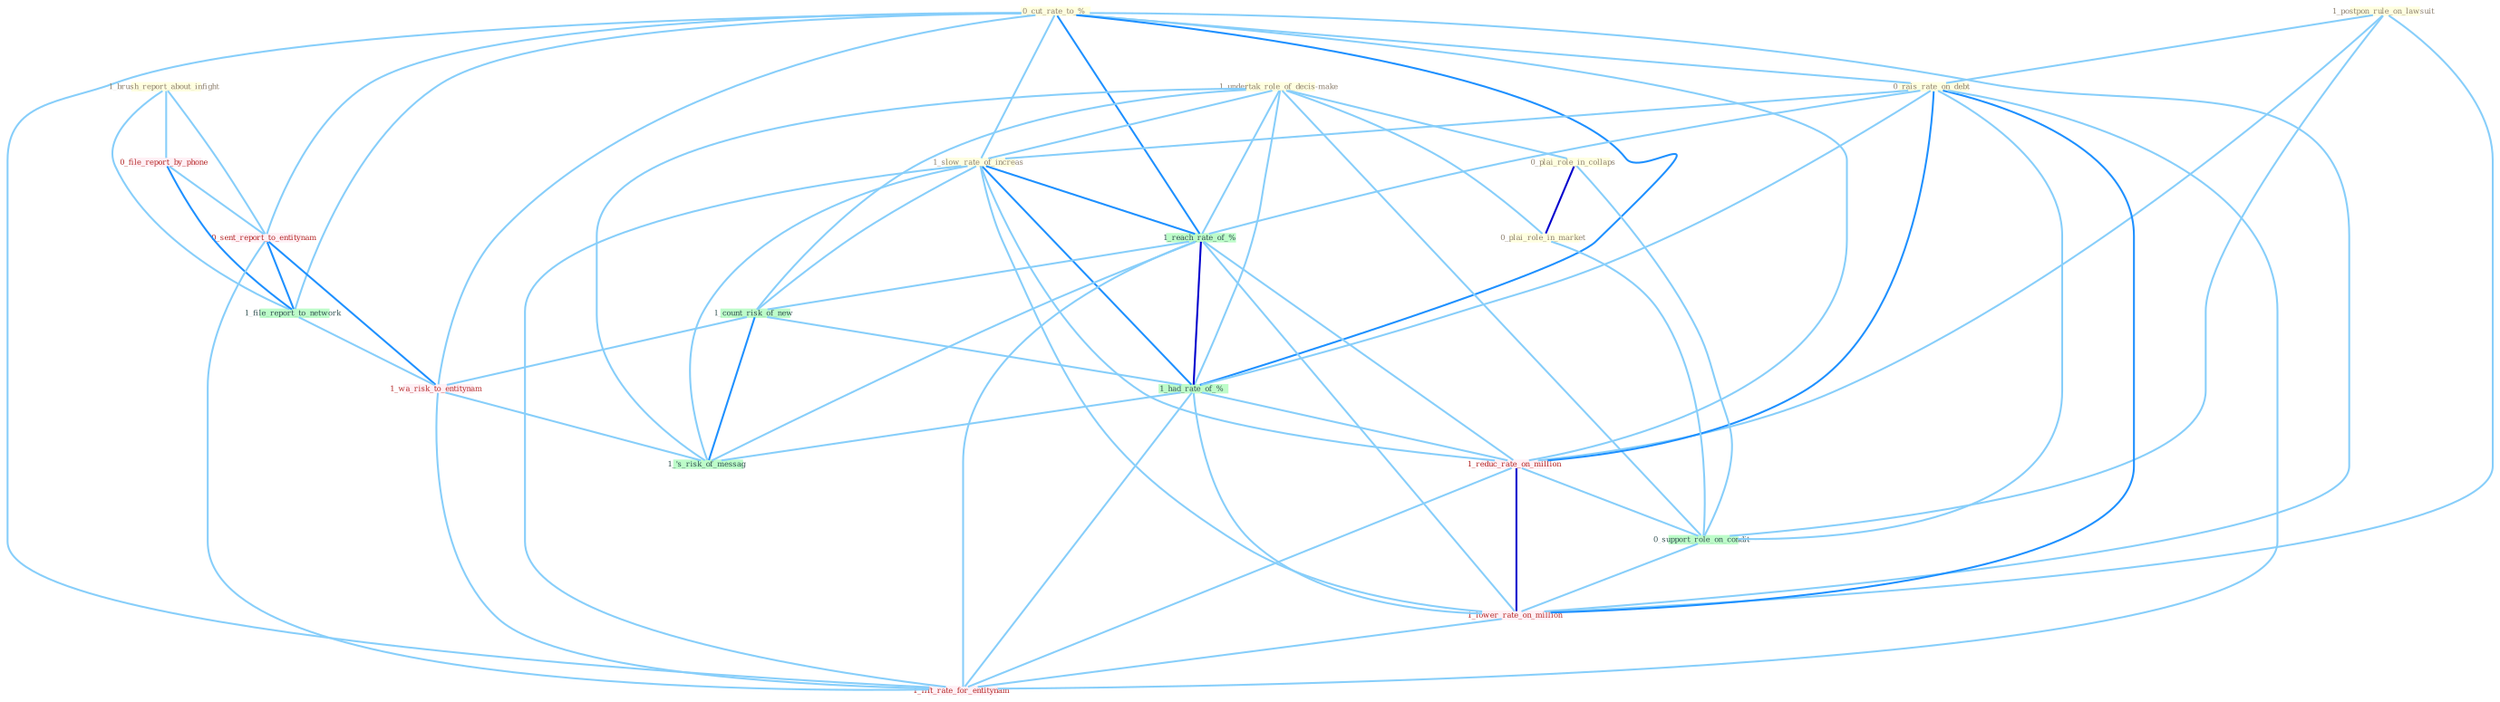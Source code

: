 Graph G{ 
    node
    [shape=polygon,style=filled,width=.5,height=.06,color="#BDFCC9",fixedsize=true,fontsize=4,
    fontcolor="#2f4f4f"];
    {node
    [color="#ffffe0", fontcolor="#8b7d6b"] "0_cut_rate_to_% " "1_postpon_rule_on_lawsuit " "1_undertak_role_of_decis-make " "0_rais_rate_on_debt " "1_brush_report_about_infight " "0_plai_role_in_collaps " "0_plai_role_in_market " "1_slow_rate_of_increas "}
{node [color="#fff0f5", fontcolor="#b22222"] "0_file_report_by_phone " "0_sent_report_to_entitynam " "1_reduc_rate_on_million " "1_wa_risk_to_entitynam " "1_lower_rate_on_million " "1_lift_rate_for_entitynam "}
edge [color="#B0E2FF"];

	"0_cut_rate_to_% " -- "0_rais_rate_on_debt " [w="1", color="#87cefa" ];
	"0_cut_rate_to_% " -- "1_slow_rate_of_increas " [w="1", color="#87cefa" ];
	"0_cut_rate_to_% " -- "1_reach_rate_of_% " [w="2", color="#1e90ff" , len=0.8];
	"0_cut_rate_to_% " -- "1_had_rate_of_% " [w="2", color="#1e90ff" , len=0.8];
	"0_cut_rate_to_% " -- "0_sent_report_to_entitynam " [w="1", color="#87cefa" ];
	"0_cut_rate_to_% " -- "1_file_report_to_network " [w="1", color="#87cefa" ];
	"0_cut_rate_to_% " -- "1_reduc_rate_on_million " [w="1", color="#87cefa" ];
	"0_cut_rate_to_% " -- "1_wa_risk_to_entitynam " [w="1", color="#87cefa" ];
	"0_cut_rate_to_% " -- "1_lower_rate_on_million " [w="1", color="#87cefa" ];
	"0_cut_rate_to_% " -- "1_lift_rate_for_entitynam " [w="1", color="#87cefa" ];
	"1_postpon_rule_on_lawsuit " -- "0_rais_rate_on_debt " [w="1", color="#87cefa" ];
	"1_postpon_rule_on_lawsuit " -- "1_reduc_rate_on_million " [w="1", color="#87cefa" ];
	"1_postpon_rule_on_lawsuit " -- "0_support_role_on_condit " [w="1", color="#87cefa" ];
	"1_postpon_rule_on_lawsuit " -- "1_lower_rate_on_million " [w="1", color="#87cefa" ];
	"1_undertak_role_of_decis-make " -- "0_plai_role_in_collaps " [w="1", color="#87cefa" ];
	"1_undertak_role_of_decis-make " -- "0_plai_role_in_market " [w="1", color="#87cefa" ];
	"1_undertak_role_of_decis-make " -- "1_slow_rate_of_increas " [w="1", color="#87cefa" ];
	"1_undertak_role_of_decis-make " -- "1_reach_rate_of_% " [w="1", color="#87cefa" ];
	"1_undertak_role_of_decis-make " -- "1_count_risk_of_new " [w="1", color="#87cefa" ];
	"1_undertak_role_of_decis-make " -- "1_had_rate_of_% " [w="1", color="#87cefa" ];
	"1_undertak_role_of_decis-make " -- "0_support_role_on_condit " [w="1", color="#87cefa" ];
	"1_undertak_role_of_decis-make " -- "1_'s_risk_of_messag " [w="1", color="#87cefa" ];
	"0_rais_rate_on_debt " -- "1_slow_rate_of_increas " [w="1", color="#87cefa" ];
	"0_rais_rate_on_debt " -- "1_reach_rate_of_% " [w="1", color="#87cefa" ];
	"0_rais_rate_on_debt " -- "1_had_rate_of_% " [w="1", color="#87cefa" ];
	"0_rais_rate_on_debt " -- "1_reduc_rate_on_million " [w="2", color="#1e90ff" , len=0.8];
	"0_rais_rate_on_debt " -- "0_support_role_on_condit " [w="1", color="#87cefa" ];
	"0_rais_rate_on_debt " -- "1_lower_rate_on_million " [w="2", color="#1e90ff" , len=0.8];
	"0_rais_rate_on_debt " -- "1_lift_rate_for_entitynam " [w="1", color="#87cefa" ];
	"1_brush_report_about_infight " -- "0_file_report_by_phone " [w="1", color="#87cefa" ];
	"1_brush_report_about_infight " -- "0_sent_report_to_entitynam " [w="1", color="#87cefa" ];
	"1_brush_report_about_infight " -- "1_file_report_to_network " [w="1", color="#87cefa" ];
	"0_plai_role_in_collaps " -- "0_plai_role_in_market " [w="3", color="#0000cd" , len=0.6];
	"0_plai_role_in_collaps " -- "0_support_role_on_condit " [w="1", color="#87cefa" ];
	"0_plai_role_in_market " -- "0_support_role_on_condit " [w="1", color="#87cefa" ];
	"1_slow_rate_of_increas " -- "1_reach_rate_of_% " [w="2", color="#1e90ff" , len=0.8];
	"1_slow_rate_of_increas " -- "1_count_risk_of_new " [w="1", color="#87cefa" ];
	"1_slow_rate_of_increas " -- "1_had_rate_of_% " [w="2", color="#1e90ff" , len=0.8];
	"1_slow_rate_of_increas " -- "1_reduc_rate_on_million " [w="1", color="#87cefa" ];
	"1_slow_rate_of_increas " -- "1_'s_risk_of_messag " [w="1", color="#87cefa" ];
	"1_slow_rate_of_increas " -- "1_lower_rate_on_million " [w="1", color="#87cefa" ];
	"1_slow_rate_of_increas " -- "1_lift_rate_for_entitynam " [w="1", color="#87cefa" ];
	"1_reach_rate_of_% " -- "1_count_risk_of_new " [w="1", color="#87cefa" ];
	"1_reach_rate_of_% " -- "1_had_rate_of_% " [w="3", color="#0000cd" , len=0.6];
	"1_reach_rate_of_% " -- "1_reduc_rate_on_million " [w="1", color="#87cefa" ];
	"1_reach_rate_of_% " -- "1_'s_risk_of_messag " [w="1", color="#87cefa" ];
	"1_reach_rate_of_% " -- "1_lower_rate_on_million " [w="1", color="#87cefa" ];
	"1_reach_rate_of_% " -- "1_lift_rate_for_entitynam " [w="1", color="#87cefa" ];
	"0_file_report_by_phone " -- "0_sent_report_to_entitynam " [w="1", color="#87cefa" ];
	"0_file_report_by_phone " -- "1_file_report_to_network " [w="2", color="#1e90ff" , len=0.8];
	"1_count_risk_of_new " -- "1_had_rate_of_% " [w="1", color="#87cefa" ];
	"1_count_risk_of_new " -- "1_wa_risk_to_entitynam " [w="1", color="#87cefa" ];
	"1_count_risk_of_new " -- "1_'s_risk_of_messag " [w="2", color="#1e90ff" , len=0.8];
	"1_had_rate_of_% " -- "1_reduc_rate_on_million " [w="1", color="#87cefa" ];
	"1_had_rate_of_% " -- "1_'s_risk_of_messag " [w="1", color="#87cefa" ];
	"1_had_rate_of_% " -- "1_lower_rate_on_million " [w="1", color="#87cefa" ];
	"1_had_rate_of_% " -- "1_lift_rate_for_entitynam " [w="1", color="#87cefa" ];
	"0_sent_report_to_entitynam " -- "1_file_report_to_network " [w="2", color="#1e90ff" , len=0.8];
	"0_sent_report_to_entitynam " -- "1_wa_risk_to_entitynam " [w="2", color="#1e90ff" , len=0.8];
	"0_sent_report_to_entitynam " -- "1_lift_rate_for_entitynam " [w="1", color="#87cefa" ];
	"1_file_report_to_network " -- "1_wa_risk_to_entitynam " [w="1", color="#87cefa" ];
	"1_reduc_rate_on_million " -- "0_support_role_on_condit " [w="1", color="#87cefa" ];
	"1_reduc_rate_on_million " -- "1_lower_rate_on_million " [w="3", color="#0000cd" , len=0.6];
	"1_reduc_rate_on_million " -- "1_lift_rate_for_entitynam " [w="1", color="#87cefa" ];
	"1_wa_risk_to_entitynam " -- "1_'s_risk_of_messag " [w="1", color="#87cefa" ];
	"1_wa_risk_to_entitynam " -- "1_lift_rate_for_entitynam " [w="1", color="#87cefa" ];
	"0_support_role_on_condit " -- "1_lower_rate_on_million " [w="1", color="#87cefa" ];
	"1_lower_rate_on_million " -- "1_lift_rate_for_entitynam " [w="1", color="#87cefa" ];
}
